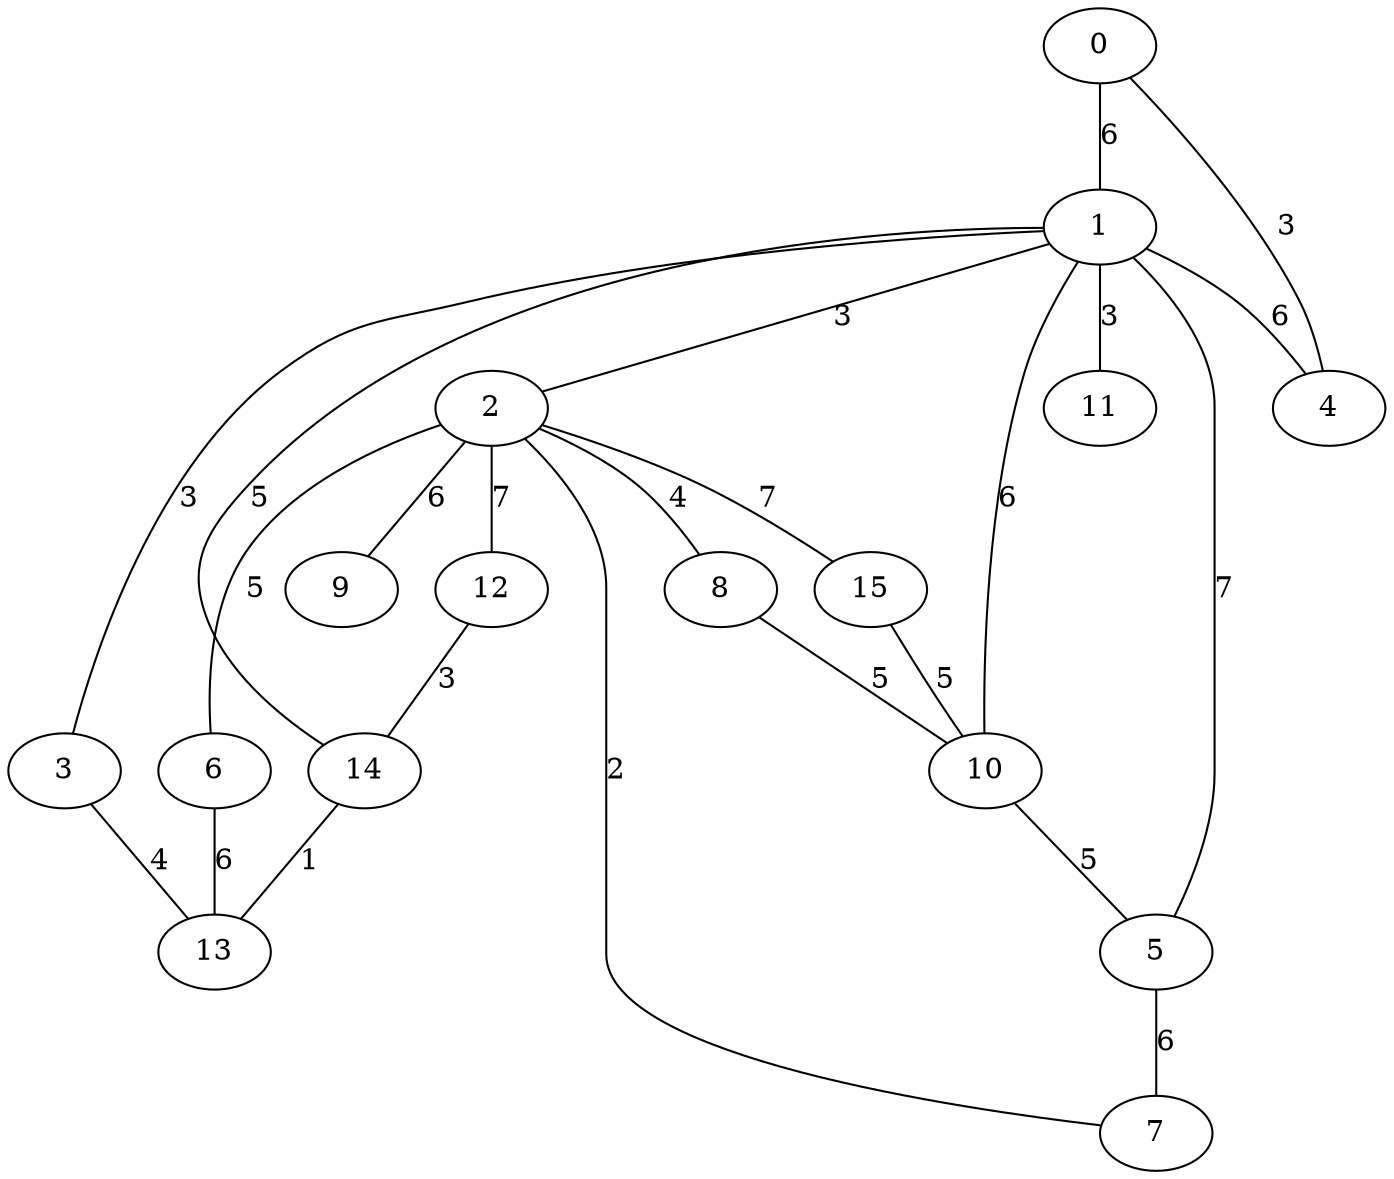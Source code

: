 graph g {
  0 [ habit = 5, size = 338, x = 4, y = 1 ]
  1 [ habit = 5, size = 445, x = 6, y = 4 ]
  2 [ habit = 4, size = 496, x = 5, y = 7 ]
  3 [ habit = 10, size = 408, x = 8, y = 4 ]
  4 [ habit = 10, size = 157, x = 6, y = 1 ]
  5 [ habit = 4, size = 70, x = 2, y = 3 ]
  6 [ habit = 4, size = 422, x = 8, y = 8 ]
  7 [ habit = 2, size = 308, x = 3, y = 6 ]
  8 [ habit = 5, size = 137, x = 3, y = 8 ]
  9 [ habit = 10, size = 394, x = 5, y = 10 ]
  10 [ habit = 4, size = 245, x = 2, y = 5 ]
  11 [ base = 1, habit = 1, size = 187, x = 7, y = 2 ]
  12 [ base = 2, habit = 5, size = 70, x = 8, y = 8 ]
  13 [ habit = 4, size = 487, x = 10, y = 5 ]
  14 [ habit = 2, size = 403, x = 8, y = 6 ]
  15 [ habit = 7, size = 161, x = 1, y = 7 ]

  0 -- 1 [ label = 6, weight = 6 ]
  0 -- 4 [ label = 3, weight = 3 ]
  1 -- 4 [ label = 6, weight = 6 ]
  1 -- 2 [ label = 3, weight = 3 ]
  1 -- 3 [ label = 3, weight = 3 ]
  1 -- 5 [ label = 7, weight = 7 ]
  1 -- 10 [ label = 6, weight = 6 ]
  1 -- 11 [ label = 3, weight = 3 ]
  1 -- 14 [ label = 5, weight = 5 ]
  2 -- 15 [ label = 7, weight = 7 ]
  2 -- 12 [ label = 7, weight = 7 ]
  2 -- 9 [ label = 6, weight = 6 ]
  2 -- 8 [ label = 4, weight = 4 ]
  2 -- 6 [ label = 5, weight = 5 ]
  3 -- 13 [ label = 4, weight = 4 ]
  5 -- 7 [ label = 6, weight = 6 ]
  6 -- 13 [ label = 6, weight = 6 ]
  7 -- 2 [ label = 2, weight = 2 ]
  8 -- 10 [ label = 5, weight = 5 ]
  10 -- 5 [ label = 5, weight = 5 ]
  12 -- 14 [ label = 3, weight = 3 ]
  14 -- 13 [ label = 1, weight = 1 ]
  15 -- 10 [ label = 5, weight = 5 ]
}
